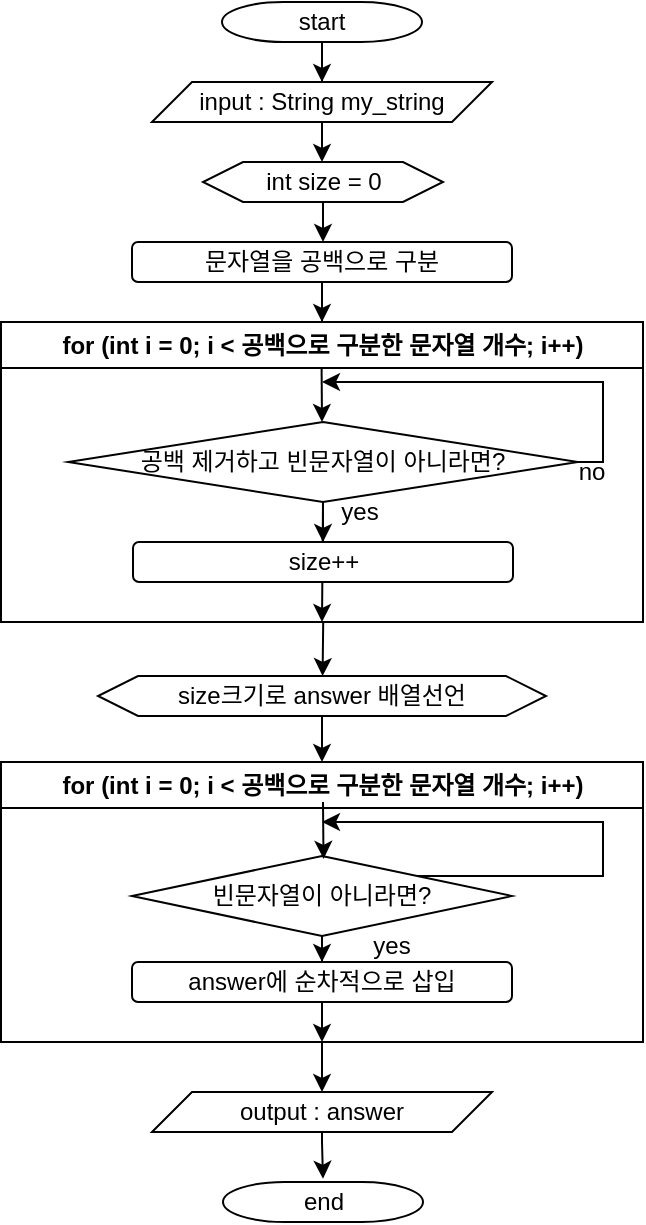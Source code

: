<mxfile version="25.0.1">
  <diagram id="C5RBs43oDa-KdzZeNtuy" name="Page-1">
    <mxGraphModel dx="1195" dy="643" grid="1" gridSize="10" guides="1" tooltips="1" connect="1" arrows="1" fold="1" page="1" pageScale="1" pageWidth="827" pageHeight="1169" math="0" shadow="0">
      <root>
        <mxCell id="WIyWlLk6GJQsqaUBKTNV-0" />
        <mxCell id="WIyWlLk6GJQsqaUBKTNV-1" parent="WIyWlLk6GJQsqaUBKTNV-0" />
        <mxCell id="QaJazvsAw7yGRCWVBQWY-21" style="edgeStyle=orthogonalEdgeStyle;rounded=0;orthogonalLoop=1;jettySize=auto;html=1;entryX=0.5;entryY=0;entryDx=0;entryDy=0;" edge="1" parent="WIyWlLk6GJQsqaUBKTNV-1" source="QaJazvsAw7yGRCWVBQWY-1" target="QaJazvsAw7yGRCWVBQWY-3">
          <mxGeometry relative="1" as="geometry" />
        </mxCell>
        <mxCell id="QaJazvsAw7yGRCWVBQWY-1" value="start" style="strokeWidth=1;html=1;shape=mxgraph.flowchart.terminator;whiteSpace=wrap;" vertex="1" parent="WIyWlLk6GJQsqaUBKTNV-1">
          <mxGeometry x="360" y="40" width="100" height="20" as="geometry" />
        </mxCell>
        <mxCell id="QaJazvsAw7yGRCWVBQWY-2" value="end" style="strokeWidth=1;html=1;shape=mxgraph.flowchart.terminator;whiteSpace=wrap;" vertex="1" parent="WIyWlLk6GJQsqaUBKTNV-1">
          <mxGeometry x="360.5" y="630" width="100" height="20" as="geometry" />
        </mxCell>
        <mxCell id="QaJazvsAw7yGRCWVBQWY-22" style="edgeStyle=orthogonalEdgeStyle;rounded=0;orthogonalLoop=1;jettySize=auto;html=1;entryX=0.5;entryY=0;entryDx=0;entryDy=0;" edge="1" parent="WIyWlLk6GJQsqaUBKTNV-1" source="QaJazvsAw7yGRCWVBQWY-3" target="QaJazvsAw7yGRCWVBQWY-7">
          <mxGeometry relative="1" as="geometry" />
        </mxCell>
        <mxCell id="QaJazvsAw7yGRCWVBQWY-3" value="input : String my_string" style="shape=parallelogram;perimeter=parallelogramPerimeter;whiteSpace=wrap;html=1;fixedSize=1;" vertex="1" parent="WIyWlLk6GJQsqaUBKTNV-1">
          <mxGeometry x="325" y="80" width="170" height="20" as="geometry" />
        </mxCell>
        <mxCell id="QaJazvsAw7yGRCWVBQWY-23" style="edgeStyle=orthogonalEdgeStyle;rounded=0;orthogonalLoop=1;jettySize=auto;html=1;entryX=0.5;entryY=0;entryDx=0;entryDy=0;" edge="1" parent="WIyWlLk6GJQsqaUBKTNV-1" source="QaJazvsAw7yGRCWVBQWY-7" target="QaJazvsAw7yGRCWVBQWY-8">
          <mxGeometry relative="1" as="geometry" />
        </mxCell>
        <mxCell id="QaJazvsAw7yGRCWVBQWY-7" value="int size = 0" style="shape=hexagon;perimeter=hexagonPerimeter2;whiteSpace=wrap;html=1;fixedSize=1;" vertex="1" parent="WIyWlLk6GJQsqaUBKTNV-1">
          <mxGeometry x="350.5" y="120" width="120" height="20" as="geometry" />
        </mxCell>
        <mxCell id="QaJazvsAw7yGRCWVBQWY-24" style="edgeStyle=orthogonalEdgeStyle;rounded=0;orthogonalLoop=1;jettySize=auto;html=1;" edge="1" parent="WIyWlLk6GJQsqaUBKTNV-1" source="QaJazvsAw7yGRCWVBQWY-8" target="QaJazvsAw7yGRCWVBQWY-10">
          <mxGeometry relative="1" as="geometry" />
        </mxCell>
        <mxCell id="QaJazvsAw7yGRCWVBQWY-8" value="문자열을 공백으로 구분" style="rounded=1;whiteSpace=wrap;html=1;" vertex="1" parent="WIyWlLk6GJQsqaUBKTNV-1">
          <mxGeometry x="315" y="160" width="190" height="20" as="geometry" />
        </mxCell>
        <mxCell id="QaJazvsAw7yGRCWVBQWY-10" value="for (int i = 0; i &amp;lt; 공백으로 구분한 문자열 개수; i++)" style="swimlane;whiteSpace=wrap;html=1;" vertex="1" parent="WIyWlLk6GJQsqaUBKTNV-1">
          <mxGeometry x="249.5" y="200" width="321" height="150" as="geometry" />
        </mxCell>
        <mxCell id="QaJazvsAw7yGRCWVBQWY-26" style="edgeStyle=orthogonalEdgeStyle;rounded=0;orthogonalLoop=1;jettySize=auto;html=1;entryX=0.5;entryY=0;entryDx=0;entryDy=0;" edge="1" parent="QaJazvsAw7yGRCWVBQWY-10" source="QaJazvsAw7yGRCWVBQWY-17" target="QaJazvsAw7yGRCWVBQWY-19">
          <mxGeometry relative="1" as="geometry" />
        </mxCell>
        <mxCell id="QaJazvsAw7yGRCWVBQWY-31" style="edgeStyle=orthogonalEdgeStyle;rounded=0;orthogonalLoop=1;jettySize=auto;html=1;" edge="1" parent="QaJazvsAw7yGRCWVBQWY-10" source="QaJazvsAw7yGRCWVBQWY-17">
          <mxGeometry relative="1" as="geometry">
            <mxPoint x="160.5" y="30" as="targetPoint" />
            <Array as="points">
              <mxPoint x="301" y="70" />
              <mxPoint x="301" y="30" />
            </Array>
          </mxGeometry>
        </mxCell>
        <mxCell id="QaJazvsAw7yGRCWVBQWY-17" value="공백 제거하고 빈문자열이 아니라면?" style="rhombus;whiteSpace=wrap;html=1;" vertex="1" parent="QaJazvsAw7yGRCWVBQWY-10">
          <mxGeometry x="33.63" y="50" width="254.75" height="40" as="geometry" />
        </mxCell>
        <mxCell id="QaJazvsAw7yGRCWVBQWY-29" style="edgeStyle=orthogonalEdgeStyle;rounded=0;orthogonalLoop=1;jettySize=auto;html=1;entryX=0.5;entryY=1;entryDx=0;entryDy=0;" edge="1" parent="QaJazvsAw7yGRCWVBQWY-10" source="QaJazvsAw7yGRCWVBQWY-19" target="QaJazvsAw7yGRCWVBQWY-10">
          <mxGeometry relative="1" as="geometry" />
        </mxCell>
        <mxCell id="QaJazvsAw7yGRCWVBQWY-19" value="size++" style="rounded=1;whiteSpace=wrap;html=1;" vertex="1" parent="QaJazvsAw7yGRCWVBQWY-10">
          <mxGeometry x="66" y="110" width="190" height="20" as="geometry" />
        </mxCell>
        <mxCell id="QaJazvsAw7yGRCWVBQWY-25" style="edgeStyle=orthogonalEdgeStyle;rounded=0;orthogonalLoop=1;jettySize=auto;html=1;entryX=0.498;entryY=-0.075;entryDx=0;entryDy=0;entryPerimeter=0;startSize=6;" edge="1" parent="QaJazvsAw7yGRCWVBQWY-10">
          <mxGeometry relative="1" as="geometry">
            <mxPoint x="160.3" y="23" as="sourcePoint" />
            <mxPoint x="160.495" y="50" as="targetPoint" />
          </mxGeometry>
        </mxCell>
        <mxCell id="QaJazvsAw7yGRCWVBQWY-35" value="yes" style="text;html=1;align=center;verticalAlign=middle;whiteSpace=wrap;rounded=0;" vertex="1" parent="QaJazvsAw7yGRCWVBQWY-10">
          <mxGeometry x="164.5" y="90" width="30" height="10" as="geometry" />
        </mxCell>
        <mxCell id="QaJazvsAw7yGRCWVBQWY-36" value="no" style="text;html=1;align=center;verticalAlign=middle;whiteSpace=wrap;rounded=0;" vertex="1" parent="QaJazvsAw7yGRCWVBQWY-10">
          <mxGeometry x="280.5" y="70" width="30" height="10" as="geometry" />
        </mxCell>
        <mxCell id="QaJazvsAw7yGRCWVBQWY-34" style="edgeStyle=orthogonalEdgeStyle;rounded=0;orthogonalLoop=1;jettySize=auto;html=1;entryX=0.5;entryY=0;entryDx=0;entryDy=0;" edge="1" parent="WIyWlLk6GJQsqaUBKTNV-1" source="QaJazvsAw7yGRCWVBQWY-13" target="QaJazvsAw7yGRCWVBQWY-14">
          <mxGeometry relative="1" as="geometry" />
        </mxCell>
        <mxCell id="QaJazvsAw7yGRCWVBQWY-13" value="size크기로 answer 배열선언" style="shape=hexagon;perimeter=hexagonPerimeter2;whiteSpace=wrap;html=1;fixedSize=1;" vertex="1" parent="WIyWlLk6GJQsqaUBKTNV-1">
          <mxGeometry x="298" y="377" width="224" height="20" as="geometry" />
        </mxCell>
        <mxCell id="QaJazvsAw7yGRCWVBQWY-42" style="edgeStyle=orthogonalEdgeStyle;rounded=0;orthogonalLoop=1;jettySize=auto;html=1;entryX=0.5;entryY=0;entryDx=0;entryDy=0;" edge="1" parent="WIyWlLk6GJQsqaUBKTNV-1" source="QaJazvsAw7yGRCWVBQWY-14" target="QaJazvsAw7yGRCWVBQWY-20">
          <mxGeometry relative="1" as="geometry" />
        </mxCell>
        <mxCell id="QaJazvsAw7yGRCWVBQWY-14" value="for (int i = 0; i &amp;lt; 공백으로 구분한 문자열 개수; i++)" style="swimlane;whiteSpace=wrap;html=1;" vertex="1" parent="WIyWlLk6GJQsqaUBKTNV-1">
          <mxGeometry x="249.5" y="420" width="321" height="140" as="geometry" />
        </mxCell>
        <mxCell id="QaJazvsAw7yGRCWVBQWY-39" style="edgeStyle=orthogonalEdgeStyle;rounded=0;orthogonalLoop=1;jettySize=auto;html=1;" edge="1" parent="QaJazvsAw7yGRCWVBQWY-14" source="QaJazvsAw7yGRCWVBQWY-18" target="QaJazvsAw7yGRCWVBQWY-12">
          <mxGeometry relative="1" as="geometry" />
        </mxCell>
        <mxCell id="QaJazvsAw7yGRCWVBQWY-44" style="edgeStyle=orthogonalEdgeStyle;rounded=0;orthogonalLoop=1;jettySize=auto;html=1;" edge="1" parent="QaJazvsAw7yGRCWVBQWY-14" source="QaJazvsAw7yGRCWVBQWY-18">
          <mxGeometry relative="1" as="geometry">
            <mxPoint x="160.5" y="30" as="targetPoint" />
            <Array as="points">
              <mxPoint x="301" y="57" />
              <mxPoint x="301" y="30" />
              <mxPoint x="261" y="30" />
            </Array>
          </mxGeometry>
        </mxCell>
        <mxCell id="QaJazvsAw7yGRCWVBQWY-18" value="빈문자열이 아니라면?" style="rhombus;whiteSpace=wrap;html=1;" vertex="1" parent="QaJazvsAw7yGRCWVBQWY-14">
          <mxGeometry x="65.5" y="47" width="190" height="40" as="geometry" />
        </mxCell>
        <mxCell id="QaJazvsAw7yGRCWVBQWY-41" style="edgeStyle=orthogonalEdgeStyle;rounded=0;orthogonalLoop=1;jettySize=auto;html=1;entryX=0.5;entryY=1;entryDx=0;entryDy=0;" edge="1" parent="QaJazvsAw7yGRCWVBQWY-14" source="QaJazvsAw7yGRCWVBQWY-12" target="QaJazvsAw7yGRCWVBQWY-14">
          <mxGeometry relative="1" as="geometry">
            <Array as="points">
              <mxPoint x="161" y="130" />
              <mxPoint x="161" y="130" />
            </Array>
          </mxGeometry>
        </mxCell>
        <mxCell id="QaJazvsAw7yGRCWVBQWY-12" value="answer에 순차적으로 삽입" style="rounded=1;whiteSpace=wrap;html=1;" vertex="1" parent="QaJazvsAw7yGRCWVBQWY-14">
          <mxGeometry x="65.5" y="100" width="190" height="20" as="geometry" />
        </mxCell>
        <mxCell id="QaJazvsAw7yGRCWVBQWY-38" value="yes" style="text;html=1;align=center;verticalAlign=middle;whiteSpace=wrap;rounded=0;" vertex="1" parent="QaJazvsAw7yGRCWVBQWY-14">
          <mxGeometry x="180.5" y="87" width="30" height="10" as="geometry" />
        </mxCell>
        <mxCell id="QaJazvsAw7yGRCWVBQWY-40" style="edgeStyle=orthogonalEdgeStyle;rounded=0;orthogonalLoop=1;jettySize=auto;html=1;entryX=0.504;entryY=0.036;entryDx=0;entryDy=0;entryPerimeter=0;startSize=6;" edge="1" parent="QaJazvsAw7yGRCWVBQWY-14" target="QaJazvsAw7yGRCWVBQWY-18">
          <mxGeometry relative="1" as="geometry">
            <mxPoint x="161" y="20" as="sourcePoint" />
            <mxPoint x="163.695" y="47" as="targetPoint" />
          </mxGeometry>
        </mxCell>
        <mxCell id="QaJazvsAw7yGRCWVBQWY-20" value="output : answer" style="shape=parallelogram;perimeter=parallelogramPerimeter;whiteSpace=wrap;html=1;fixedSize=1;" vertex="1" parent="WIyWlLk6GJQsqaUBKTNV-1">
          <mxGeometry x="325" y="585" width="170" height="20" as="geometry" />
        </mxCell>
        <mxCell id="QaJazvsAw7yGRCWVBQWY-30" style="edgeStyle=orthogonalEdgeStyle;rounded=0;orthogonalLoop=1;jettySize=auto;html=1;entryX=0.498;entryY=-0.075;entryDx=0;entryDy=0;entryPerimeter=0;" edge="1" parent="WIyWlLk6GJQsqaUBKTNV-1">
          <mxGeometry relative="1" as="geometry">
            <mxPoint x="410.6" y="350" as="sourcePoint" />
            <mxPoint x="410.3" y="377" as="targetPoint" />
          </mxGeometry>
        </mxCell>
        <mxCell id="QaJazvsAw7yGRCWVBQWY-43" style="edgeStyle=orthogonalEdgeStyle;rounded=0;orthogonalLoop=1;jettySize=auto;html=1;entryX=0.5;entryY=-0.081;entryDx=0;entryDy=0;entryPerimeter=0;" edge="1" parent="WIyWlLk6GJQsqaUBKTNV-1" source="QaJazvsAw7yGRCWVBQWY-20" target="QaJazvsAw7yGRCWVBQWY-2">
          <mxGeometry relative="1" as="geometry">
            <Array as="points">
              <mxPoint x="410" y="610" />
              <mxPoint x="410" y="610" />
            </Array>
          </mxGeometry>
        </mxCell>
      </root>
    </mxGraphModel>
  </diagram>
</mxfile>
